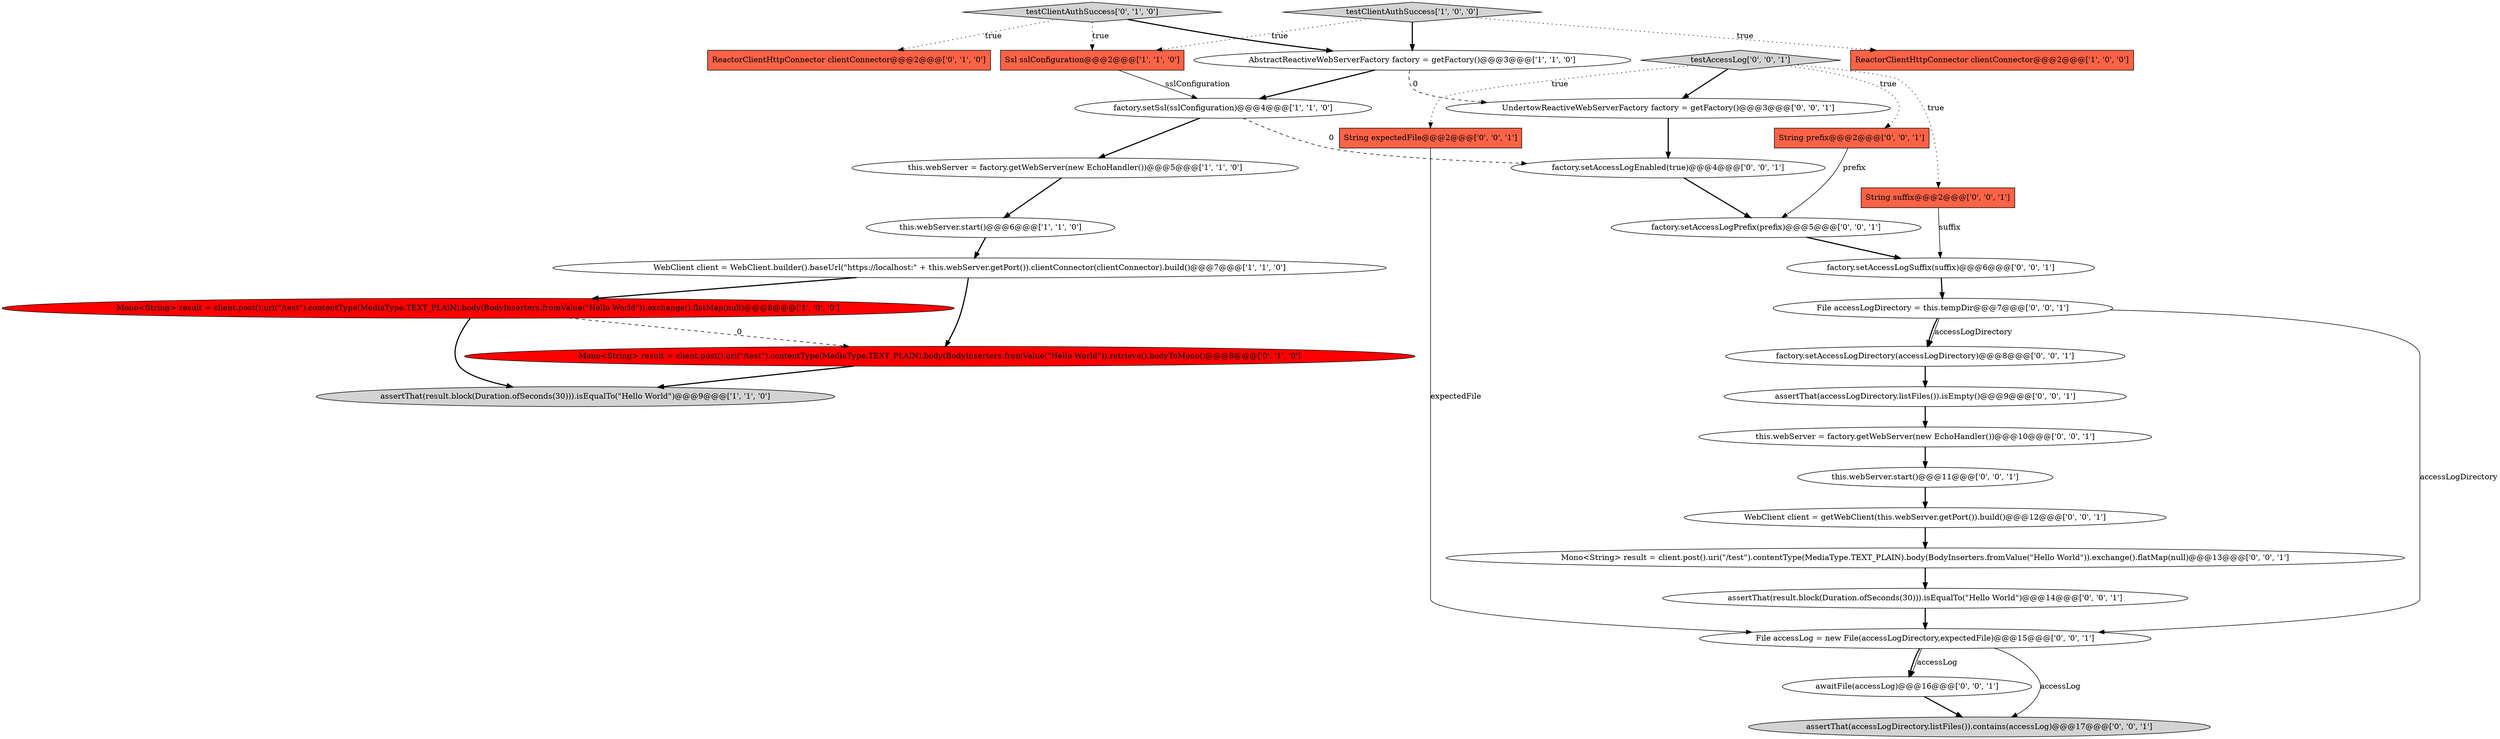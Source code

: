 digraph {
11 [style = filled, label = "testClientAuthSuccess['0', '1', '0']", fillcolor = lightgray, shape = diamond image = "AAA0AAABBB2BBB"];
20 [style = filled, label = "awaitFile(accessLog)@@@16@@@['0', '0', '1']", fillcolor = white, shape = ellipse image = "AAA0AAABBB3BBB"];
2 [style = filled, label = "this.webServer = factory.getWebServer(new EchoHandler())@@@5@@@['1', '1', '0']", fillcolor = white, shape = ellipse image = "AAA0AAABBB1BBB"];
27 [style = filled, label = "this.webServer = factory.getWebServer(new EchoHandler())@@@10@@@['0', '0', '1']", fillcolor = white, shape = ellipse image = "AAA0AAABBB3BBB"];
9 [style = filled, label = "assertThat(result.block(Duration.ofSeconds(30))).isEqualTo(\"Hello World\")@@@9@@@['1', '1', '0']", fillcolor = lightgray, shape = ellipse image = "AAA0AAABBB1BBB"];
16 [style = filled, label = "assertThat(accessLogDirectory.listFiles()).contains(accessLog)@@@17@@@['0', '0', '1']", fillcolor = lightgray, shape = ellipse image = "AAA0AAABBB3BBB"];
24 [style = filled, label = "assertThat(result.block(Duration.ofSeconds(30))).isEqualTo(\"Hello World\")@@@14@@@['0', '0', '1']", fillcolor = white, shape = ellipse image = "AAA0AAABBB3BBB"];
5 [style = filled, label = "Mono<String> result = client.post().uri(\"/test\").contentType(MediaType.TEXT_PLAIN).body(BodyInserters.fromValue(\"Hello World\")).exchange().flatMap(null)@@@8@@@['1', '0', '0']", fillcolor = red, shape = ellipse image = "AAA1AAABBB1BBB"];
15 [style = filled, label = "this.webServer.start()@@@11@@@['0', '0', '1']", fillcolor = white, shape = ellipse image = "AAA0AAABBB3BBB"];
0 [style = filled, label = "factory.setSsl(sslConfiguration)@@@4@@@['1', '1', '0']", fillcolor = white, shape = ellipse image = "AAA0AAABBB1BBB"];
21 [style = filled, label = "String prefix@@@2@@@['0', '0', '1']", fillcolor = tomato, shape = box image = "AAA0AAABBB3BBB"];
23 [style = filled, label = "UndertowReactiveWebServerFactory factory = getFactory()@@@3@@@['0', '0', '1']", fillcolor = white, shape = ellipse image = "AAA0AAABBB3BBB"];
3 [style = filled, label = "this.webServer.start()@@@6@@@['1', '1', '0']", fillcolor = white, shape = ellipse image = "AAA0AAABBB1BBB"];
26 [style = filled, label = "factory.setAccessLogEnabled(true)@@@4@@@['0', '0', '1']", fillcolor = white, shape = ellipse image = "AAA0AAABBB3BBB"];
6 [style = filled, label = "ReactorClientHttpConnector clientConnector@@@2@@@['1', '0', '0']", fillcolor = tomato, shape = box image = "AAA0AAABBB1BBB"];
19 [style = filled, label = "factory.setAccessLogPrefix(prefix)@@@5@@@['0', '0', '1']", fillcolor = white, shape = ellipse image = "AAA0AAABBB3BBB"];
7 [style = filled, label = "AbstractReactiveWebServerFactory factory = getFactory()@@@3@@@['1', '1', '0']", fillcolor = white, shape = ellipse image = "AAA0AAABBB1BBB"];
29 [style = filled, label = "factory.setAccessLogDirectory(accessLogDirectory)@@@8@@@['0', '0', '1']", fillcolor = white, shape = ellipse image = "AAA0AAABBB3BBB"];
31 [style = filled, label = "File accessLog = new File(accessLogDirectory,expectedFile)@@@15@@@['0', '0', '1']", fillcolor = white, shape = ellipse image = "AAA0AAABBB3BBB"];
8 [style = filled, label = "Ssl sslConfiguration@@@2@@@['1', '1', '0']", fillcolor = tomato, shape = box image = "AAA0AAABBB1BBB"];
13 [style = filled, label = "testAccessLog['0', '0', '1']", fillcolor = lightgray, shape = diamond image = "AAA0AAABBB3BBB"];
22 [style = filled, label = "File accessLogDirectory = this.tempDir@@@7@@@['0', '0', '1']", fillcolor = white, shape = ellipse image = "AAA0AAABBB3BBB"];
14 [style = filled, label = "Mono<String> result = client.post().uri(\"/test\").contentType(MediaType.TEXT_PLAIN).body(BodyInserters.fromValue(\"Hello World\")).exchange().flatMap(null)@@@13@@@['0', '0', '1']", fillcolor = white, shape = ellipse image = "AAA0AAABBB3BBB"];
10 [style = filled, label = "Mono<String> result = client.post().uri(\"/test\").contentType(MediaType.TEXT_PLAIN).body(BodyInserters.fromValue(\"Hello World\")).retrieve().bodyToMono()@@@8@@@['0', '1', '0']", fillcolor = red, shape = ellipse image = "AAA1AAABBB2BBB"];
17 [style = filled, label = "factory.setAccessLogSuffix(suffix)@@@6@@@['0', '0', '1']", fillcolor = white, shape = ellipse image = "AAA0AAABBB3BBB"];
30 [style = filled, label = "String expectedFile@@@2@@@['0', '0', '1']", fillcolor = tomato, shape = box image = "AAA0AAABBB3BBB"];
12 [style = filled, label = "ReactorClientHttpConnector clientConnector@@@2@@@['0', '1', '0']", fillcolor = tomato, shape = box image = "AAA0AAABBB2BBB"];
28 [style = filled, label = "assertThat(accessLogDirectory.listFiles()).isEmpty()@@@9@@@['0', '0', '1']", fillcolor = white, shape = ellipse image = "AAA0AAABBB3BBB"];
18 [style = filled, label = "WebClient client = getWebClient(this.webServer.getPort()).build()@@@12@@@['0', '0', '1']", fillcolor = white, shape = ellipse image = "AAA0AAABBB3BBB"];
1 [style = filled, label = "WebClient client = WebClient.builder().baseUrl(\"https://localhost:\" + this.webServer.getPort()).clientConnector(clientConnector).build()@@@7@@@['1', '1', '0']", fillcolor = white, shape = ellipse image = "AAA0AAABBB1BBB"];
4 [style = filled, label = "testClientAuthSuccess['1', '0', '0']", fillcolor = lightgray, shape = diamond image = "AAA0AAABBB1BBB"];
25 [style = filled, label = "String suffix@@@2@@@['0', '0', '1']", fillcolor = tomato, shape = box image = "AAA0AAABBB3BBB"];
1->5 [style = bold, label=""];
4->6 [style = dotted, label="true"];
14->24 [style = bold, label=""];
7->23 [style = dashed, label="0"];
3->1 [style = bold, label=""];
5->9 [style = bold, label=""];
21->19 [style = solid, label="prefix"];
13->25 [style = dotted, label="true"];
2->3 [style = bold, label=""];
0->2 [style = bold, label=""];
11->12 [style = dotted, label="true"];
23->26 [style = bold, label=""];
22->29 [style = bold, label=""];
4->8 [style = dotted, label="true"];
7->0 [style = bold, label=""];
0->26 [style = dashed, label="0"];
19->17 [style = bold, label=""];
26->19 [style = bold, label=""];
17->22 [style = bold, label=""];
15->18 [style = bold, label=""];
27->15 [style = bold, label=""];
4->7 [style = bold, label=""];
8->0 [style = solid, label="sslConfiguration"];
29->28 [style = bold, label=""];
31->16 [style = solid, label="accessLog"];
13->30 [style = dotted, label="true"];
20->16 [style = bold, label=""];
5->10 [style = dashed, label="0"];
24->31 [style = bold, label=""];
13->21 [style = dotted, label="true"];
30->31 [style = solid, label="expectedFile"];
13->23 [style = bold, label=""];
31->20 [style = solid, label="accessLog"];
11->8 [style = dotted, label="true"];
10->9 [style = bold, label=""];
25->17 [style = solid, label="suffix"];
28->27 [style = bold, label=""];
31->20 [style = bold, label=""];
1->10 [style = bold, label=""];
18->14 [style = bold, label=""];
11->7 [style = bold, label=""];
22->29 [style = solid, label="accessLogDirectory"];
22->31 [style = solid, label="accessLogDirectory"];
}
